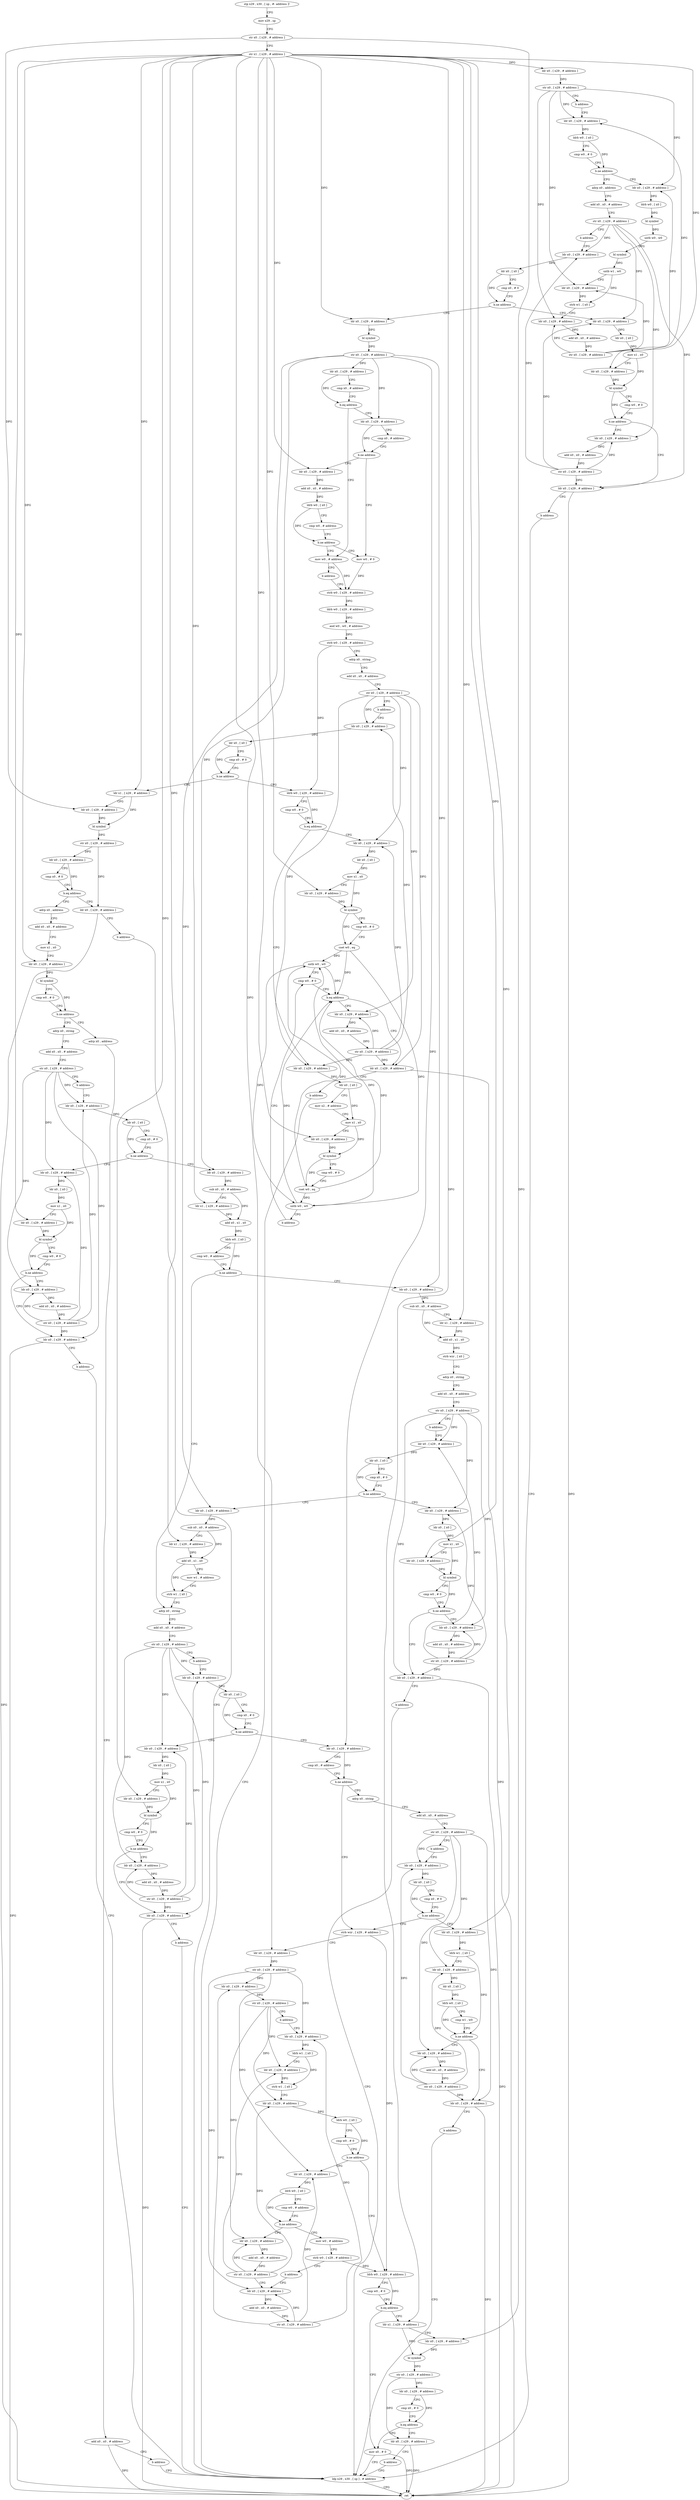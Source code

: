 digraph "func" {
"4358840" [label = "stp x29 , x30 , [ sp , #- address ]!" ]
"4358844" [label = "mov x29 , sp" ]
"4358848" [label = "str x0 , [ x29 , # address ]" ]
"4358852" [label = "str x1 , [ x29 , # address ]" ]
"4358856" [label = "ldr x0 , [ x29 , # address ]" ]
"4358860" [label = "str x0 , [ x29 , # address ]" ]
"4358864" [label = "b address" ]
"4358912" [label = "ldr x0 , [ x29 , # address ]" ]
"4358916" [label = "ldrb w0 , [ x0 ]" ]
"4358920" [label = "cmp w0 , # 0" ]
"4358924" [label = "b.ne address" ]
"4358868" [label = "ldr x0 , [ x29 , # address ]" ]
"4358928" [label = "adrp x0 , address" ]
"4358872" [label = "ldrb w0 , [ x0 ]" ]
"4358876" [label = "bl symbol" ]
"4358880" [label = "uxtb w0 , w0" ]
"4358884" [label = "bl symbol" ]
"4358888" [label = "uxtb w1 , w0" ]
"4358892" [label = "ldr x0 , [ x29 , # address ]" ]
"4358896" [label = "strb w1 , [ x0 ]" ]
"4358900" [label = "ldr x0 , [ x29 , # address ]" ]
"4358904" [label = "add x0 , x0 , # address" ]
"4358908" [label = "str x0 , [ x29 , # address ]" ]
"4358932" [label = "add x0 , x0 , # address" ]
"4358936" [label = "str x0 , [ x29 , # address ]" ]
"4358940" [label = "b address" ]
"4358992" [label = "ldr x0 , [ x29 , # address ]" ]
"4358996" [label = "ldr x0 , [ x0 ]" ]
"4359000" [label = "cmp x0 , # 0" ]
"4359004" [label = "b.ne address" ]
"4358944" [label = "ldr x0 , [ x29 , # address ]" ]
"4359008" [label = "ldr x0 , [ x29 , # address ]" ]
"4358948" [label = "ldr x0 , [ x0 ]" ]
"4358952" [label = "mov x1 , x0" ]
"4358956" [label = "ldr x0 , [ x29 , # address ]" ]
"4358960" [label = "bl symbol" ]
"4358964" [label = "cmp w0 , # 0" ]
"4358968" [label = "b.ne address" ]
"4358980" [label = "ldr x0 , [ x29 , # address ]" ]
"4358972" [label = "ldr x0 , [ x29 , # address ]" ]
"4359012" [label = "bl symbol" ]
"4359016" [label = "str x0 , [ x29 , # address ]" ]
"4359020" [label = "ldr x0 , [ x29 , # address ]" ]
"4359024" [label = "cmp x0 , # address" ]
"4359028" [label = "b.eq address" ]
"4359064" [label = "mov w0 , # address" ]
"4359032" [label = "ldr x0 , [ x29 , # address ]" ]
"4358984" [label = "add x0 , x0 , # address" ]
"4358988" [label = "str x0 , [ x29 , # address ]" ]
"4358976" [label = "b address" ]
"4359876" [label = "ldp x29 , x30 , [ sp ] , # address" ]
"4359068" [label = "b address" ]
"4359076" [label = "strb w0 , [ x29 , # address ]" ]
"4359036" [label = "cmp x0 , # address" ]
"4359040" [label = "b.ne address" ]
"4359072" [label = "mov w0 , # 0" ]
"4359044" [label = "ldr x0 , [ x29 , # address ]" ]
"4359880" [label = "ret" ]
"4359080" [label = "ldrb w0 , [ x29 , # address ]" ]
"4359084" [label = "and w0 , w0 , # address" ]
"4359088" [label = "strb w0 , [ x29 , # address ]" ]
"4359092" [label = "adrp x0 , string" ]
"4359096" [label = "add x0 , x0 , # address" ]
"4359100" [label = "str x0 , [ x29 , # address ]" ]
"4359104" [label = "b address" ]
"4359220" [label = "ldr x0 , [ x29 , # address ]" ]
"4359048" [label = "add x0 , x0 , # address" ]
"4359052" [label = "ldrb w0 , [ x0 ]" ]
"4359056" [label = "cmp w0 , # address" ]
"4359060" [label = "b.ne address" ]
"4359224" [label = "ldr x0 , [ x0 ]" ]
"4359228" [label = "cmp x0 , # 0" ]
"4359232" [label = "b.ne address" ]
"4359108" [label = "ldrb w0 , [ x29 , # address ]" ]
"4359236" [label = "ldr x1 , [ x29 , # address ]" ]
"4359112" [label = "cmp w0 , # 0" ]
"4359116" [label = "b.eq address" ]
"4359160" [label = "ldr x0 , [ x29 , # address ]" ]
"4359120" [label = "ldr x0 , [ x29 , # address ]" ]
"4359240" [label = "ldr x0 , [ x29 , # address ]" ]
"4359244" [label = "bl symbol" ]
"4359248" [label = "str x0 , [ x29 , # address ]" ]
"4359252" [label = "ldr x0 , [ x29 , # address ]" ]
"4359256" [label = "cmp x0 , # 0" ]
"4359260" [label = "b.eq address" ]
"4359272" [label = "adrp x0 , address" ]
"4359264" [label = "ldr x0 , [ x29 , # address ]" ]
"4359164" [label = "ldr x0 , [ x0 ]" ]
"4359168" [label = "mov x1 , x0" ]
"4359172" [label = "ldr x0 , [ x29 , # address ]" ]
"4359176" [label = "bl symbol" ]
"4359180" [label = "cmp w0 , # 0" ]
"4359184" [label = "cset w0 , eq" ]
"4359188" [label = "uxtb w0 , w0" ]
"4359192" [label = "cmp w0 , # 0" ]
"4359124" [label = "ldr x0 , [ x0 ]" ]
"4359128" [label = "mov x2 , # address" ]
"4359132" [label = "mov x1 , x0" ]
"4359136" [label = "ldr x0 , [ x29 , # address ]" ]
"4359140" [label = "bl symbol" ]
"4359144" [label = "cmp w0 , # 0" ]
"4359148" [label = "cset w0 , eq" ]
"4359152" [label = "uxtb w0 , w0" ]
"4359156" [label = "b address" ]
"4359276" [label = "add x0 , x0 , # address" ]
"4359280" [label = "mov x1 , x0" ]
"4359284" [label = "ldr x0 , [ x29 , # address ]" ]
"4359288" [label = "bl symbol" ]
"4359292" [label = "cmp w0 , # 0" ]
"4359296" [label = "b.ne address" ]
"4359312" [label = "adrp x0 , string" ]
"4359300" [label = "adrp x0 , address" ]
"4359268" [label = "b address" ]
"4359208" [label = "ldr x0 , [ x29 , # address ]" ]
"4359212" [label = "add x0 , x0 , # address" ]
"4359216" [label = "str x0 , [ x29 , # address ]" ]
"4359200" [label = "ldr x0 , [ x29 , # address ]" ]
"4359204" [label = "b address" ]
"4359196" [label = "b.eq address" ]
"4359316" [label = "add x0 , x0 , # address" ]
"4359320" [label = "str x0 , [ x29 , # address ]" ]
"4359324" [label = "b address" ]
"4359376" [label = "ldr x0 , [ x29 , # address ]" ]
"4359304" [label = "add x0 , x0 , # address" ]
"4359308" [label = "b address" ]
"4359380" [label = "ldr x0 , [ x0 ]" ]
"4359384" [label = "cmp x0 , # 0" ]
"4359388" [label = "b.ne address" ]
"4359328" [label = "ldr x0 , [ x29 , # address ]" ]
"4359392" [label = "ldr x0 , [ x29 , # address ]" ]
"4359332" [label = "ldr x0 , [ x0 ]" ]
"4359336" [label = "mov x1 , x0" ]
"4359340" [label = "ldr x0 , [ x29 , # address ]" ]
"4359344" [label = "bl symbol" ]
"4359348" [label = "cmp w0 , # 0" ]
"4359352" [label = "b.ne address" ]
"4359364" [label = "ldr x0 , [ x29 , # address ]" ]
"4359356" [label = "ldr x0 , [ x29 , # address ]" ]
"4359396" [label = "sub x0 , x0 , # address" ]
"4359400" [label = "ldr x1 , [ x29 , # address ]" ]
"4359404" [label = "add x0 , x1 , x0" ]
"4359408" [label = "ldrb w0 , [ x0 ]" ]
"4359412" [label = "cmp w0 , # address" ]
"4359416" [label = "b.ne address" ]
"4359544" [label = "adrp x0 , string" ]
"4359420" [label = "ldr x0 , [ x29 , # address ]" ]
"4359368" [label = "add x0 , x0 , # address" ]
"4359372" [label = "str x0 , [ x29 , # address ]" ]
"4359360" [label = "b address" ]
"4359548" [label = "add x0 , x0 , # address" ]
"4359552" [label = "str x0 , [ x29 , # address ]" ]
"4359556" [label = "b address" ]
"4359608" [label = "ldr x0 , [ x29 , # address ]" ]
"4359424" [label = "sub x0 , x0 , # address" ]
"4359428" [label = "ldr x1 , [ x29 , # address ]" ]
"4359432" [label = "add x0 , x1 , x0" ]
"4359436" [label = "strb wzr , [ x0 ]" ]
"4359440" [label = "adrp x0 , string" ]
"4359444" [label = "add x0 , x0 , # address" ]
"4359448" [label = "str x0 , [ x29 , # address ]" ]
"4359452" [label = "b address" ]
"4359504" [label = "ldr x0 , [ x29 , # address ]" ]
"4359612" [label = "ldr x0 , [ x0 ]" ]
"4359616" [label = "cmp x0 , # 0" ]
"4359620" [label = "b.ne address" ]
"4359560" [label = "ldr x0 , [ x29 , # address ]" ]
"4359624" [label = "ldr x0 , [ x29 , # address ]" ]
"4359508" [label = "ldr x0 , [ x0 ]" ]
"4359512" [label = "cmp x0 , # 0" ]
"4359516" [label = "b.ne address" ]
"4359456" [label = "ldr x0 , [ x29 , # address ]" ]
"4359520" [label = "ldr x0 , [ x29 , # address ]" ]
"4359564" [label = "ldr x0 , [ x0 ]" ]
"4359568" [label = "mov x1 , x0" ]
"4359572" [label = "ldr x0 , [ x29 , # address ]" ]
"4359576" [label = "bl symbol" ]
"4359580" [label = "cmp w0 , # 0" ]
"4359584" [label = "b.ne address" ]
"4359596" [label = "ldr x0 , [ x29 , # address ]" ]
"4359588" [label = "ldr x0 , [ x29 , # address ]" ]
"4359628" [label = "cmp x0 , # address" ]
"4359632" [label = "b.ne address" ]
"4359716" [label = "strb wzr , [ x29 , # address ]" ]
"4359636" [label = "adrp x0 , string" ]
"4359460" [label = "ldr x0 , [ x0 ]" ]
"4359464" [label = "mov x1 , x0" ]
"4359468" [label = "ldr x0 , [ x29 , # address ]" ]
"4359472" [label = "bl symbol" ]
"4359476" [label = "cmp w0 , # 0" ]
"4359480" [label = "b.ne address" ]
"4359492" [label = "ldr x0 , [ x29 , # address ]" ]
"4359484" [label = "ldr x0 , [ x29 , # address ]" ]
"4359524" [label = "sub x0 , x0 , # address" ]
"4359528" [label = "ldr x1 , [ x29 , # address ]" ]
"4359532" [label = "add x0 , x1 , x0" ]
"4359536" [label = "mov w1 , # address" ]
"4359540" [label = "strb w1 , [ x0 ]" ]
"4359600" [label = "add x0 , x0 , # address" ]
"4359604" [label = "str x0 , [ x29 , # address ]" ]
"4359592" [label = "b address" ]
"4359720" [label = "ldr x0 , [ x29 , # address ]" ]
"4359724" [label = "str x0 , [ x29 , # address ]" ]
"4359728" [label = "ldr x0 , [ x29 , # address ]" ]
"4359732" [label = "str x0 , [ x29 , # address ]" ]
"4359736" [label = "b address" ]
"4359792" [label = "ldr x0 , [ x29 , # address ]" ]
"4359640" [label = "add x0 , x0 , # address" ]
"4359644" [label = "str x0 , [ x29 , # address ]" ]
"4359648" [label = "b address" ]
"4359700" [label = "ldr x0 , [ x29 , # address ]" ]
"4359496" [label = "add x0 , x0 , # address" ]
"4359500" [label = "str x0 , [ x29 , # address ]" ]
"4359488" [label = "b address" ]
"4359796" [label = "ldrb w1 , [ x0 ]" ]
"4359800" [label = "ldr x0 , [ x29 , # address ]" ]
"4359804" [label = "strb w1 , [ x0 ]" ]
"4359808" [label = "ldr x0 , [ x29 , # address ]" ]
"4359812" [label = "ldrb w0 , [ x0 ]" ]
"4359816" [label = "cmp w0 , # 0" ]
"4359820" [label = "b.ne address" ]
"4359740" [label = "ldr x0 , [ x29 , # address ]" ]
"4359824" [label = "ldrb w0 , [ x29 , # address ]" ]
"4359704" [label = "ldr x0 , [ x0 ]" ]
"4359708" [label = "cmp x0 , # 0" ]
"4359712" [label = "b.ne address" ]
"4359652" [label = "ldr x0 , [ x29 , # address ]" ]
"4359744" [label = "ldrb w0 , [ x0 ]" ]
"4359748" [label = "cmp w0 , # address" ]
"4359752" [label = "b.ne address" ]
"4359768" [label = "ldr x0 , [ x29 , # address ]" ]
"4359756" [label = "mov w0 , # address" ]
"4359828" [label = "cmp w0 , # 0" ]
"4359832" [label = "b.eq address" ]
"4359872" [label = "mov x0 , # 0" ]
"4359836" [label = "ldr x1 , [ x29 , # address ]" ]
"4359656" [label = "ldrb w1 , [ x0 ]" ]
"4359660" [label = "ldr x0 , [ x29 , # address ]" ]
"4359664" [label = "ldr x0 , [ x0 ]" ]
"4359668" [label = "ldrb w0 , [ x0 ]" ]
"4359672" [label = "cmp w1 , w0" ]
"4359676" [label = "b.ne address" ]
"4359688" [label = "ldr x0 , [ x29 , # address ]" ]
"4359680" [label = "ldr x0 , [ x29 , # address ]" ]
"4359772" [label = "add x0 , x0 , # address" ]
"4359776" [label = "str x0 , [ x29 , # address ]" ]
"4359780" [label = "ldr x0 , [ x29 , # address ]" ]
"4359760" [label = "strb w0 , [ x29 , # address ]" ]
"4359764" [label = "b address" ]
"4359840" [label = "ldr x0 , [ x29 , # address ]" ]
"4359844" [label = "bl symbol" ]
"4359848" [label = "str x0 , [ x29 , # address ]" ]
"4359852" [label = "ldr x0 , [ x29 , # address ]" ]
"4359856" [label = "cmp x0 , # 0" ]
"4359860" [label = "b.eq address" ]
"4359864" [label = "ldr x0 , [ x29 , # address ]" ]
"4359692" [label = "add x0 , x0 , # address" ]
"4359696" [label = "str x0 , [ x29 , # address ]" ]
"4359684" [label = "b address" ]
"4359784" [label = "add x0 , x0 , # address" ]
"4359788" [label = "str x0 , [ x29 , # address ]" ]
"4359868" [label = "b address" ]
"4358840" -> "4358844" [ label = "CFG" ]
"4358844" -> "4358848" [ label = "CFG" ]
"4358848" -> "4358852" [ label = "CFG" ]
"4358848" -> "4359240" [ label = "DFG" ]
"4358848" -> "4359840" [ label = "DFG" ]
"4358852" -> "4358856" [ label = "DFG" ]
"4358852" -> "4358956" [ label = "DFG" ]
"4358852" -> "4359008" [ label = "DFG" ]
"4358852" -> "4359044" [ label = "DFG" ]
"4358852" -> "4359236" [ label = "DFG" ]
"4358852" -> "4359172" [ label = "DFG" ]
"4358852" -> "4359136" [ label = "DFG" ]
"4358852" -> "4359284" [ label = "DFG" ]
"4358852" -> "4359340" [ label = "DFG" ]
"4358852" -> "4359400" [ label = "DFG" ]
"4358852" -> "4359428" [ label = "DFG" ]
"4358852" -> "4359572" [ label = "DFG" ]
"4358852" -> "4359468" [ label = "DFG" ]
"4358852" -> "4359528" [ label = "DFG" ]
"4358852" -> "4359720" [ label = "DFG" ]
"4358852" -> "4359652" [ label = "DFG" ]
"4358852" -> "4359836" [ label = "DFG" ]
"4358856" -> "4358860" [ label = "DFG" ]
"4358860" -> "4358864" [ label = "CFG" ]
"4358860" -> "4358912" [ label = "DFG" ]
"4358860" -> "4358868" [ label = "DFG" ]
"4358860" -> "4358892" [ label = "DFG" ]
"4358860" -> "4358900" [ label = "DFG" ]
"4358864" -> "4358912" [ label = "CFG" ]
"4358912" -> "4358916" [ label = "DFG" ]
"4358916" -> "4358920" [ label = "CFG" ]
"4358916" -> "4358924" [ label = "DFG" ]
"4358920" -> "4358924" [ label = "CFG" ]
"4358924" -> "4358868" [ label = "CFG" ]
"4358924" -> "4358928" [ label = "CFG" ]
"4358868" -> "4358872" [ label = "DFG" ]
"4358928" -> "4358932" [ label = "CFG" ]
"4358872" -> "4358876" [ label = "DFG" ]
"4358876" -> "4358880" [ label = "DFG" ]
"4358880" -> "4358884" [ label = "DFG" ]
"4358884" -> "4358888" [ label = "DFG" ]
"4358888" -> "4358892" [ label = "CFG" ]
"4358888" -> "4358896" [ label = "DFG" ]
"4358892" -> "4358896" [ label = "DFG" ]
"4358896" -> "4358900" [ label = "CFG" ]
"4358900" -> "4358904" [ label = "DFG" ]
"4358904" -> "4358908" [ label = "DFG" ]
"4358908" -> "4358912" [ label = "DFG" ]
"4358908" -> "4358868" [ label = "DFG" ]
"4358908" -> "4358892" [ label = "DFG" ]
"4358908" -> "4358900" [ label = "DFG" ]
"4358932" -> "4358936" [ label = "CFG" ]
"4358936" -> "4358940" [ label = "CFG" ]
"4358936" -> "4358992" [ label = "DFG" ]
"4358936" -> "4358944" [ label = "DFG" ]
"4358936" -> "4358980" [ label = "DFG" ]
"4358936" -> "4358972" [ label = "DFG" ]
"4358940" -> "4358992" [ label = "CFG" ]
"4358992" -> "4358996" [ label = "DFG" ]
"4358996" -> "4359000" [ label = "CFG" ]
"4358996" -> "4359004" [ label = "DFG" ]
"4359000" -> "4359004" [ label = "CFG" ]
"4359004" -> "4358944" [ label = "CFG" ]
"4359004" -> "4359008" [ label = "CFG" ]
"4358944" -> "4358948" [ label = "DFG" ]
"4359008" -> "4359012" [ label = "DFG" ]
"4358948" -> "4358952" [ label = "DFG" ]
"4358952" -> "4358956" [ label = "CFG" ]
"4358952" -> "4358960" [ label = "DFG" ]
"4358956" -> "4358960" [ label = "DFG" ]
"4358960" -> "4358964" [ label = "CFG" ]
"4358960" -> "4358968" [ label = "DFG" ]
"4358964" -> "4358968" [ label = "CFG" ]
"4358968" -> "4358980" [ label = "CFG" ]
"4358968" -> "4358972" [ label = "CFG" ]
"4358980" -> "4358984" [ label = "DFG" ]
"4358972" -> "4358976" [ label = "CFG" ]
"4358972" -> "4359880" [ label = "DFG" ]
"4359012" -> "4359016" [ label = "DFG" ]
"4359016" -> "4359020" [ label = "DFG" ]
"4359016" -> "4359032" [ label = "DFG" ]
"4359016" -> "4359392" [ label = "DFG" ]
"4359016" -> "4359420" [ label = "DFG" ]
"4359016" -> "4359624" [ label = "DFG" ]
"4359016" -> "4359520" [ label = "DFG" ]
"4359020" -> "4359024" [ label = "CFG" ]
"4359020" -> "4359028" [ label = "DFG" ]
"4359024" -> "4359028" [ label = "CFG" ]
"4359028" -> "4359064" [ label = "CFG" ]
"4359028" -> "4359032" [ label = "CFG" ]
"4359064" -> "4359068" [ label = "CFG" ]
"4359064" -> "4359076" [ label = "DFG" ]
"4359032" -> "4359036" [ label = "CFG" ]
"4359032" -> "4359040" [ label = "DFG" ]
"4358984" -> "4358988" [ label = "DFG" ]
"4358988" -> "4358992" [ label = "DFG" ]
"4358988" -> "4358944" [ label = "DFG" ]
"4358988" -> "4358980" [ label = "DFG" ]
"4358988" -> "4358972" [ label = "DFG" ]
"4358976" -> "4359876" [ label = "CFG" ]
"4359876" -> "4359880" [ label = "CFG" ]
"4359068" -> "4359076" [ label = "CFG" ]
"4359076" -> "4359080" [ label = "DFG" ]
"4359036" -> "4359040" [ label = "CFG" ]
"4359040" -> "4359072" [ label = "CFG" ]
"4359040" -> "4359044" [ label = "CFG" ]
"4359072" -> "4359076" [ label = "DFG" ]
"4359044" -> "4359048" [ label = "DFG" ]
"4359080" -> "4359084" [ label = "DFG" ]
"4359084" -> "4359088" [ label = "DFG" ]
"4359088" -> "4359092" [ label = "CFG" ]
"4359088" -> "4359108" [ label = "DFG" ]
"4359092" -> "4359096" [ label = "CFG" ]
"4359096" -> "4359100" [ label = "CFG" ]
"4359100" -> "4359104" [ label = "CFG" ]
"4359100" -> "4359220" [ label = "DFG" ]
"4359100" -> "4359160" [ label = "DFG" ]
"4359100" -> "4359120" [ label = "DFG" ]
"4359100" -> "4359208" [ label = "DFG" ]
"4359100" -> "4359200" [ label = "DFG" ]
"4359104" -> "4359220" [ label = "CFG" ]
"4359220" -> "4359224" [ label = "DFG" ]
"4359048" -> "4359052" [ label = "DFG" ]
"4359052" -> "4359056" [ label = "CFG" ]
"4359052" -> "4359060" [ label = "DFG" ]
"4359056" -> "4359060" [ label = "CFG" ]
"4359060" -> "4359072" [ label = "CFG" ]
"4359060" -> "4359064" [ label = "CFG" ]
"4359224" -> "4359228" [ label = "CFG" ]
"4359224" -> "4359232" [ label = "DFG" ]
"4359228" -> "4359232" [ label = "CFG" ]
"4359232" -> "4359108" [ label = "CFG" ]
"4359232" -> "4359236" [ label = "CFG" ]
"4359108" -> "4359112" [ label = "CFG" ]
"4359108" -> "4359116" [ label = "DFG" ]
"4359236" -> "4359240" [ label = "CFG" ]
"4359236" -> "4359244" [ label = "DFG" ]
"4359112" -> "4359116" [ label = "CFG" ]
"4359116" -> "4359160" [ label = "CFG" ]
"4359116" -> "4359120" [ label = "CFG" ]
"4359160" -> "4359164" [ label = "DFG" ]
"4359120" -> "4359124" [ label = "DFG" ]
"4359240" -> "4359244" [ label = "DFG" ]
"4359244" -> "4359248" [ label = "DFG" ]
"4359248" -> "4359252" [ label = "DFG" ]
"4359248" -> "4359264" [ label = "DFG" ]
"4359252" -> "4359256" [ label = "CFG" ]
"4359252" -> "4359260" [ label = "DFG" ]
"4359256" -> "4359260" [ label = "CFG" ]
"4359260" -> "4359272" [ label = "CFG" ]
"4359260" -> "4359264" [ label = "CFG" ]
"4359272" -> "4359276" [ label = "CFG" ]
"4359264" -> "4359268" [ label = "CFG" ]
"4359264" -> "4359880" [ label = "DFG" ]
"4359164" -> "4359168" [ label = "DFG" ]
"4359168" -> "4359172" [ label = "CFG" ]
"4359168" -> "4359176" [ label = "DFG" ]
"4359172" -> "4359176" [ label = "DFG" ]
"4359176" -> "4359180" [ label = "CFG" ]
"4359176" -> "4359184" [ label = "DFG" ]
"4359180" -> "4359184" [ label = "CFG" ]
"4359184" -> "4359188" [ label = "DFG" ]
"4359184" -> "4359152" [ label = "DFG" ]
"4359184" -> "4359196" [ label = "DFG" ]
"4359188" -> "4359192" [ label = "CFG" ]
"4359188" -> "4359152" [ label = "DFG" ]
"4359188" -> "4359196" [ label = "DFG" ]
"4359192" -> "4359196" [ label = "CFG" ]
"4359124" -> "4359128" [ label = "CFG" ]
"4359124" -> "4359132" [ label = "DFG" ]
"4359128" -> "4359132" [ label = "CFG" ]
"4359132" -> "4359136" [ label = "CFG" ]
"4359132" -> "4359140" [ label = "DFG" ]
"4359136" -> "4359140" [ label = "DFG" ]
"4359140" -> "4359144" [ label = "CFG" ]
"4359140" -> "4359148" [ label = "DFG" ]
"4359144" -> "4359148" [ label = "CFG" ]
"4359148" -> "4359152" [ label = "DFG" ]
"4359148" -> "4359188" [ label = "DFG" ]
"4359148" -> "4359196" [ label = "DFG" ]
"4359152" -> "4359156" [ label = "CFG" ]
"4359152" -> "4359188" [ label = "DFG" ]
"4359152" -> "4359196" [ label = "DFG" ]
"4359156" -> "4359192" [ label = "CFG" ]
"4359276" -> "4359280" [ label = "CFG" ]
"4359280" -> "4359284" [ label = "CFG" ]
"4359284" -> "4359288" [ label = "DFG" ]
"4359288" -> "4359292" [ label = "CFG" ]
"4359288" -> "4359296" [ label = "DFG" ]
"4359292" -> "4359296" [ label = "CFG" ]
"4359296" -> "4359312" [ label = "CFG" ]
"4359296" -> "4359300" [ label = "CFG" ]
"4359312" -> "4359316" [ label = "CFG" ]
"4359300" -> "4359304" [ label = "CFG" ]
"4359268" -> "4359876" [ label = "CFG" ]
"4359208" -> "4359212" [ label = "DFG" ]
"4359212" -> "4359216" [ label = "DFG" ]
"4359216" -> "4359220" [ label = "DFG" ]
"4359216" -> "4359160" [ label = "DFG" ]
"4359216" -> "4359120" [ label = "DFG" ]
"4359216" -> "4359208" [ label = "DFG" ]
"4359216" -> "4359200" [ label = "DFG" ]
"4359200" -> "4359204" [ label = "CFG" ]
"4359200" -> "4359880" [ label = "DFG" ]
"4359204" -> "4359876" [ label = "CFG" ]
"4359196" -> "4359208" [ label = "CFG" ]
"4359196" -> "4359200" [ label = "CFG" ]
"4359316" -> "4359320" [ label = "CFG" ]
"4359320" -> "4359324" [ label = "CFG" ]
"4359320" -> "4359376" [ label = "DFG" ]
"4359320" -> "4359328" [ label = "DFG" ]
"4359320" -> "4359364" [ label = "DFG" ]
"4359320" -> "4359356" [ label = "DFG" ]
"4359324" -> "4359376" [ label = "CFG" ]
"4359376" -> "4359380" [ label = "DFG" ]
"4359304" -> "4359308" [ label = "CFG" ]
"4359304" -> "4359880" [ label = "DFG" ]
"4359308" -> "4359876" [ label = "CFG" ]
"4359380" -> "4359384" [ label = "CFG" ]
"4359380" -> "4359388" [ label = "DFG" ]
"4359384" -> "4359388" [ label = "CFG" ]
"4359388" -> "4359328" [ label = "CFG" ]
"4359388" -> "4359392" [ label = "CFG" ]
"4359328" -> "4359332" [ label = "DFG" ]
"4359392" -> "4359396" [ label = "DFG" ]
"4359332" -> "4359336" [ label = "DFG" ]
"4359336" -> "4359340" [ label = "CFG" ]
"4359336" -> "4359344" [ label = "DFG" ]
"4359340" -> "4359344" [ label = "DFG" ]
"4359344" -> "4359348" [ label = "CFG" ]
"4359344" -> "4359352" [ label = "DFG" ]
"4359348" -> "4359352" [ label = "CFG" ]
"4359352" -> "4359364" [ label = "CFG" ]
"4359352" -> "4359356" [ label = "CFG" ]
"4359364" -> "4359368" [ label = "DFG" ]
"4359356" -> "4359360" [ label = "CFG" ]
"4359356" -> "4359880" [ label = "DFG" ]
"4359396" -> "4359400" [ label = "CFG" ]
"4359396" -> "4359404" [ label = "DFG" ]
"4359400" -> "4359404" [ label = "DFG" ]
"4359404" -> "4359408" [ label = "DFG" ]
"4359408" -> "4359412" [ label = "CFG" ]
"4359408" -> "4359416" [ label = "DFG" ]
"4359412" -> "4359416" [ label = "CFG" ]
"4359416" -> "4359544" [ label = "CFG" ]
"4359416" -> "4359420" [ label = "CFG" ]
"4359544" -> "4359548" [ label = "CFG" ]
"4359420" -> "4359424" [ label = "DFG" ]
"4359368" -> "4359372" [ label = "DFG" ]
"4359372" -> "4359376" [ label = "DFG" ]
"4359372" -> "4359328" [ label = "DFG" ]
"4359372" -> "4359364" [ label = "DFG" ]
"4359372" -> "4359356" [ label = "DFG" ]
"4359360" -> "4359876" [ label = "CFG" ]
"4359548" -> "4359552" [ label = "CFG" ]
"4359552" -> "4359556" [ label = "CFG" ]
"4359552" -> "4359608" [ label = "DFG" ]
"4359552" -> "4359560" [ label = "DFG" ]
"4359552" -> "4359596" [ label = "DFG" ]
"4359552" -> "4359588" [ label = "DFG" ]
"4359556" -> "4359608" [ label = "CFG" ]
"4359608" -> "4359612" [ label = "DFG" ]
"4359424" -> "4359428" [ label = "CFG" ]
"4359424" -> "4359432" [ label = "DFG" ]
"4359428" -> "4359432" [ label = "DFG" ]
"4359432" -> "4359436" [ label = "DFG" ]
"4359436" -> "4359440" [ label = "CFG" ]
"4359440" -> "4359444" [ label = "CFG" ]
"4359444" -> "4359448" [ label = "CFG" ]
"4359448" -> "4359452" [ label = "CFG" ]
"4359448" -> "4359504" [ label = "DFG" ]
"4359448" -> "4359456" [ label = "DFG" ]
"4359448" -> "4359492" [ label = "DFG" ]
"4359448" -> "4359484" [ label = "DFG" ]
"4359452" -> "4359504" [ label = "CFG" ]
"4359504" -> "4359508" [ label = "DFG" ]
"4359612" -> "4359616" [ label = "CFG" ]
"4359612" -> "4359620" [ label = "DFG" ]
"4359616" -> "4359620" [ label = "CFG" ]
"4359620" -> "4359560" [ label = "CFG" ]
"4359620" -> "4359624" [ label = "CFG" ]
"4359560" -> "4359564" [ label = "DFG" ]
"4359624" -> "4359628" [ label = "CFG" ]
"4359624" -> "4359632" [ label = "DFG" ]
"4359508" -> "4359512" [ label = "CFG" ]
"4359508" -> "4359516" [ label = "DFG" ]
"4359512" -> "4359516" [ label = "CFG" ]
"4359516" -> "4359456" [ label = "CFG" ]
"4359516" -> "4359520" [ label = "CFG" ]
"4359456" -> "4359460" [ label = "DFG" ]
"4359520" -> "4359524" [ label = "DFG" ]
"4359564" -> "4359568" [ label = "DFG" ]
"4359568" -> "4359572" [ label = "CFG" ]
"4359568" -> "4359576" [ label = "DFG" ]
"4359572" -> "4359576" [ label = "DFG" ]
"4359576" -> "4359580" [ label = "CFG" ]
"4359576" -> "4359584" [ label = "DFG" ]
"4359580" -> "4359584" [ label = "CFG" ]
"4359584" -> "4359596" [ label = "CFG" ]
"4359584" -> "4359588" [ label = "CFG" ]
"4359596" -> "4359600" [ label = "DFG" ]
"4359588" -> "4359592" [ label = "CFG" ]
"4359588" -> "4359880" [ label = "DFG" ]
"4359628" -> "4359632" [ label = "CFG" ]
"4359632" -> "4359716" [ label = "CFG" ]
"4359632" -> "4359636" [ label = "CFG" ]
"4359716" -> "4359720" [ label = "CFG" ]
"4359716" -> "4359824" [ label = "DFG" ]
"4359636" -> "4359640" [ label = "CFG" ]
"4359460" -> "4359464" [ label = "DFG" ]
"4359464" -> "4359468" [ label = "CFG" ]
"4359464" -> "4359472" [ label = "DFG" ]
"4359468" -> "4359472" [ label = "DFG" ]
"4359472" -> "4359476" [ label = "CFG" ]
"4359472" -> "4359480" [ label = "DFG" ]
"4359476" -> "4359480" [ label = "CFG" ]
"4359480" -> "4359492" [ label = "CFG" ]
"4359480" -> "4359484" [ label = "CFG" ]
"4359492" -> "4359496" [ label = "DFG" ]
"4359484" -> "4359488" [ label = "CFG" ]
"4359484" -> "4359880" [ label = "DFG" ]
"4359524" -> "4359528" [ label = "CFG" ]
"4359524" -> "4359532" [ label = "DFG" ]
"4359528" -> "4359532" [ label = "DFG" ]
"4359532" -> "4359536" [ label = "CFG" ]
"4359532" -> "4359540" [ label = "DFG" ]
"4359536" -> "4359540" [ label = "CFG" ]
"4359540" -> "4359544" [ label = "CFG" ]
"4359600" -> "4359604" [ label = "DFG" ]
"4359604" -> "4359608" [ label = "DFG" ]
"4359604" -> "4359560" [ label = "DFG" ]
"4359604" -> "4359596" [ label = "DFG" ]
"4359604" -> "4359588" [ label = "DFG" ]
"4359592" -> "4359876" [ label = "CFG" ]
"4359720" -> "4359724" [ label = "DFG" ]
"4359724" -> "4359728" [ label = "DFG" ]
"4359724" -> "4359792" [ label = "DFG" ]
"4359724" -> "4359740" [ label = "DFG" ]
"4359724" -> "4359780" [ label = "DFG" ]
"4359728" -> "4359732" [ label = "DFG" ]
"4359732" -> "4359736" [ label = "CFG" ]
"4359732" -> "4359800" [ label = "DFG" ]
"4359732" -> "4359808" [ label = "DFG" ]
"4359732" -> "4359768" [ label = "DFG" ]
"4359736" -> "4359792" [ label = "CFG" ]
"4359792" -> "4359796" [ label = "DFG" ]
"4359640" -> "4359644" [ label = "CFG" ]
"4359644" -> "4359648" [ label = "CFG" ]
"4359644" -> "4359700" [ label = "DFG" ]
"4359644" -> "4359660" [ label = "DFG" ]
"4359644" -> "4359688" [ label = "DFG" ]
"4359644" -> "4359680" [ label = "DFG" ]
"4359648" -> "4359700" [ label = "CFG" ]
"4359700" -> "4359704" [ label = "DFG" ]
"4359496" -> "4359500" [ label = "DFG" ]
"4359500" -> "4359504" [ label = "DFG" ]
"4359500" -> "4359456" [ label = "DFG" ]
"4359500" -> "4359492" [ label = "DFG" ]
"4359500" -> "4359484" [ label = "DFG" ]
"4359488" -> "4359876" [ label = "CFG" ]
"4359796" -> "4359800" [ label = "CFG" ]
"4359796" -> "4359804" [ label = "DFG" ]
"4359800" -> "4359804" [ label = "DFG" ]
"4359804" -> "4359808" [ label = "CFG" ]
"4359808" -> "4359812" [ label = "DFG" ]
"4359812" -> "4359816" [ label = "CFG" ]
"4359812" -> "4359820" [ label = "DFG" ]
"4359816" -> "4359820" [ label = "CFG" ]
"4359820" -> "4359740" [ label = "CFG" ]
"4359820" -> "4359824" [ label = "CFG" ]
"4359740" -> "4359744" [ label = "DFG" ]
"4359824" -> "4359828" [ label = "CFG" ]
"4359824" -> "4359832" [ label = "DFG" ]
"4359704" -> "4359708" [ label = "CFG" ]
"4359704" -> "4359712" [ label = "DFG" ]
"4359708" -> "4359712" [ label = "CFG" ]
"4359712" -> "4359652" [ label = "CFG" ]
"4359712" -> "4359716" [ label = "CFG" ]
"4359652" -> "4359656" [ label = "DFG" ]
"4359744" -> "4359748" [ label = "CFG" ]
"4359744" -> "4359752" [ label = "DFG" ]
"4359748" -> "4359752" [ label = "CFG" ]
"4359752" -> "4359768" [ label = "CFG" ]
"4359752" -> "4359756" [ label = "CFG" ]
"4359768" -> "4359772" [ label = "DFG" ]
"4359756" -> "4359760" [ label = "CFG" ]
"4359828" -> "4359832" [ label = "CFG" ]
"4359832" -> "4359872" [ label = "CFG" ]
"4359832" -> "4359836" [ label = "CFG" ]
"4359872" -> "4359876" [ label = "CFG" ]
"4359872" -> "4359880" [ label = "DFG" ]
"4359836" -> "4359840" [ label = "CFG" ]
"4359836" -> "4359844" [ label = "DFG" ]
"4359656" -> "4359660" [ label = "CFG" ]
"4359656" -> "4359676" [ label = "DFG" ]
"4359660" -> "4359664" [ label = "DFG" ]
"4359664" -> "4359668" [ label = "DFG" ]
"4359668" -> "4359672" [ label = "CFG" ]
"4359668" -> "4359676" [ label = "DFG" ]
"4359672" -> "4359676" [ label = "CFG" ]
"4359676" -> "4359688" [ label = "CFG" ]
"4359676" -> "4359680" [ label = "CFG" ]
"4359688" -> "4359692" [ label = "DFG" ]
"4359680" -> "4359684" [ label = "CFG" ]
"4359680" -> "4359880" [ label = "DFG" ]
"4359772" -> "4359776" [ label = "DFG" ]
"4359776" -> "4359780" [ label = "CFG" ]
"4359776" -> "4359800" [ label = "DFG" ]
"4359776" -> "4359808" [ label = "DFG" ]
"4359776" -> "4359768" [ label = "DFG" ]
"4359780" -> "4359784" [ label = "DFG" ]
"4359760" -> "4359764" [ label = "CFG" ]
"4359760" -> "4359824" [ label = "DFG" ]
"4359764" -> "4359780" [ label = "CFG" ]
"4359840" -> "4359844" [ label = "DFG" ]
"4359844" -> "4359848" [ label = "DFG" ]
"4359848" -> "4359852" [ label = "DFG" ]
"4359848" -> "4359864" [ label = "DFG" ]
"4359852" -> "4359856" [ label = "CFG" ]
"4359852" -> "4359860" [ label = "DFG" ]
"4359856" -> "4359860" [ label = "CFG" ]
"4359860" -> "4359872" [ label = "CFG" ]
"4359860" -> "4359864" [ label = "CFG" ]
"4359864" -> "4359868" [ label = "CFG" ]
"4359864" -> "4359880" [ label = "DFG" ]
"4359692" -> "4359696" [ label = "DFG" ]
"4359696" -> "4359700" [ label = "DFG" ]
"4359696" -> "4359660" [ label = "DFG" ]
"4359696" -> "4359688" [ label = "DFG" ]
"4359696" -> "4359680" [ label = "DFG" ]
"4359684" -> "4359876" [ label = "CFG" ]
"4359784" -> "4359788" [ label = "DFG" ]
"4359788" -> "4359792" [ label = "DFG" ]
"4359788" -> "4359728" [ label = "DFG" ]
"4359788" -> "4359740" [ label = "DFG" ]
"4359788" -> "4359780" [ label = "DFG" ]
"4359868" -> "4359876" [ label = "CFG" ]
}
